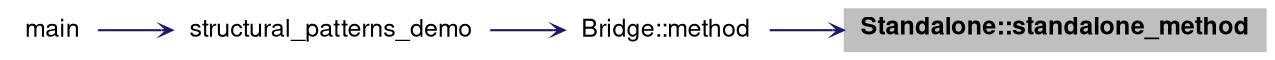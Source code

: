 digraph "Standalone::standalone_method"
{
 // LATEX_PDF_SIZE
  bgcolor="transparent";
  edge [fontname="Helvetica,Arial,sans-serif",fontsize=15,labelfontsize=15 arrowhead=open arrowtail=open arrowsize=0.5];
  node [fontname="Helvetica,Arial,sans-serif",fontsize=15,fontsize=12 shape=plaintext];
  rankdir="RL";
  Node1 [label=<<b>Standalone::standalone_method</b>>,height=0.2,width=0.4,color="black", fillcolor="grey75", style="filled", fontcolor="black",tooltip=" "];
  Node1 -> Node2 [dir="back",color="midnightblue",style="solid"];
  Node2 [label="Bridge::method",height=0.2,width=0.4,color="black",URL="$structBridge.html#a68cba3a3e983eaf7521a6cea23ef1b7c",tooltip=" "];
  Node2 -> Node3 [dir="back",color="midnightblue",style="solid"];
  Node3 [label="structural_patterns_demo",height=0.2,width=0.4,color="black",URL="$group__SP.html#ga3a9c3856221bdc96fcf38f956fc12011",tooltip=" "];
  Node3 -> Node4 [dir="back",color="midnightblue",style="solid"];
  Node4 [label="main",height=0.2,width=0.4,color="black",URL="$group__DP.html#gae66f6b31b5ad750f1fe042a706a4e3d4",tooltip=" "];
}
